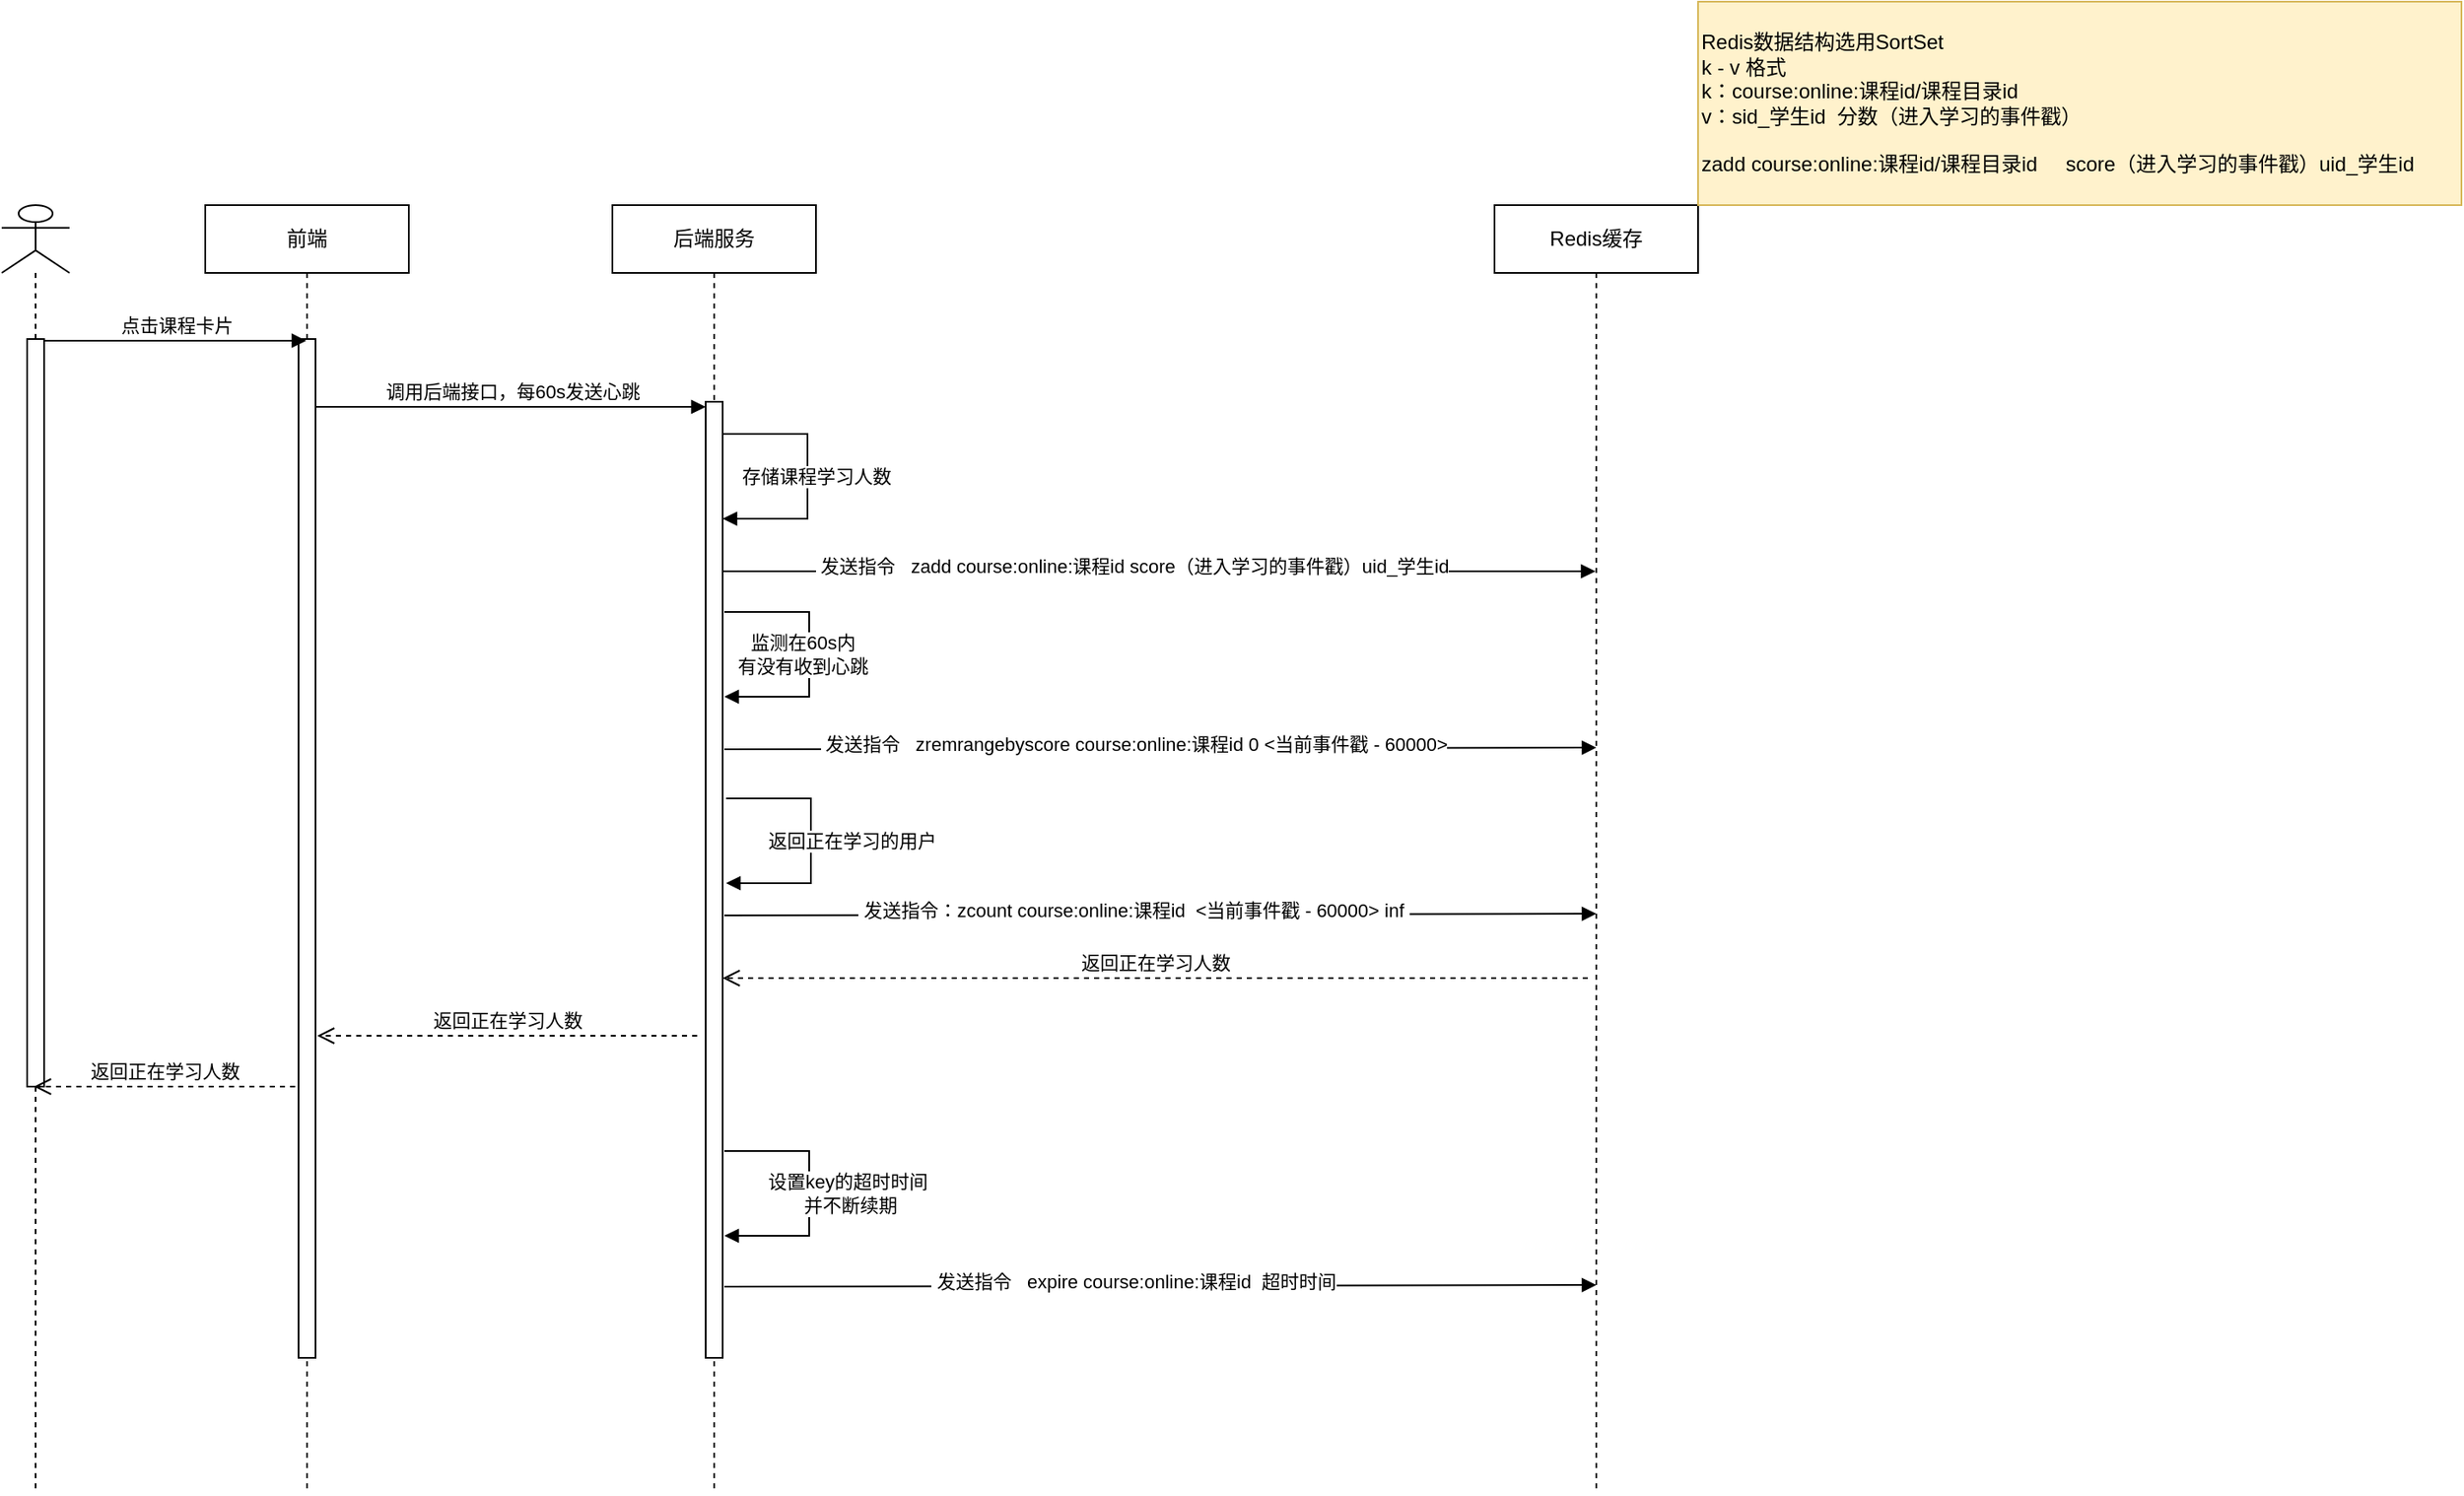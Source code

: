 <mxfile version="28.2.5">
  <diagram name="第 1 页" id="3syS2IY3TvgeO_jT3529">
    <mxGraphModel dx="1213" dy="730" grid="1" gridSize="10" guides="1" tooltips="1" connect="1" arrows="1" fold="1" page="1" pageScale="1" pageWidth="827" pageHeight="1169" math="0" shadow="0">
      <root>
        <mxCell id="0" />
        <mxCell id="1" parent="0" />
        <mxCell id="6huJSF5PGH5NUArN5M34-6" value="前端" style="shape=umlLifeline;perimeter=lifelinePerimeter;whiteSpace=wrap;html=1;container=1;dropTarget=0;collapsible=0;recursiveResize=0;outlineConnect=0;portConstraint=eastwest;newEdgeStyle={&quot;curved&quot;:0,&quot;rounded&quot;:0};" vertex="1" parent="1">
          <mxGeometry x="200" y="120" width="120" height="760" as="geometry" />
        </mxCell>
        <mxCell id="6huJSF5PGH5NUArN5M34-17" value="" style="html=1;points=[[0,0,0,0,5],[0,1,0,0,-5],[1,0,0,0,5],[1,1,0,0,-5]];perimeter=orthogonalPerimeter;outlineConnect=0;targetShapes=umlLifeline;portConstraint=eastwest;newEdgeStyle={&quot;curved&quot;:0,&quot;rounded&quot;:0};" vertex="1" parent="6huJSF5PGH5NUArN5M34-6">
          <mxGeometry x="55" y="79" width="10" height="601" as="geometry" />
        </mxCell>
        <mxCell id="6huJSF5PGH5NUArN5M34-8" value="后端服务" style="shape=umlLifeline;perimeter=lifelinePerimeter;whiteSpace=wrap;html=1;container=1;dropTarget=0;collapsible=0;recursiveResize=0;outlineConnect=0;portConstraint=eastwest;newEdgeStyle={&quot;curved&quot;:0,&quot;rounded&quot;:0};" vertex="1" parent="1">
          <mxGeometry x="440" y="120" width="120" height="760" as="geometry" />
        </mxCell>
        <mxCell id="6huJSF5PGH5NUArN5M34-20" value="" style="html=1;points=[[0,0,0,0,5],[0,1,0,0,-5],[1,0,0,0,5],[1,1,0,0,-5]];perimeter=orthogonalPerimeter;outlineConnect=0;targetShapes=umlLifeline;portConstraint=eastwest;newEdgeStyle={&quot;curved&quot;:0,&quot;rounded&quot;:0};" vertex="1" parent="6huJSF5PGH5NUArN5M34-8">
          <mxGeometry x="55" y="116" width="10" height="564" as="geometry" />
        </mxCell>
        <mxCell id="6huJSF5PGH5NUArN5M34-9" value="Redis缓存" style="shape=umlLifeline;perimeter=lifelinePerimeter;whiteSpace=wrap;html=1;container=1;dropTarget=0;collapsible=0;recursiveResize=0;outlineConnect=0;portConstraint=eastwest;newEdgeStyle={&quot;curved&quot;:0,&quot;rounded&quot;:0};" vertex="1" parent="1">
          <mxGeometry x="960" y="120" width="120" height="760" as="geometry" />
        </mxCell>
        <mxCell id="6huJSF5PGH5NUArN5M34-10" value="" style="shape=umlLifeline;perimeter=lifelinePerimeter;whiteSpace=wrap;html=1;container=1;dropTarget=0;collapsible=0;recursiveResize=0;outlineConnect=0;portConstraint=eastwest;newEdgeStyle={&quot;curved&quot;:0,&quot;rounded&quot;:0};participant=umlActor;" vertex="1" parent="1">
          <mxGeometry x="80" y="120" width="40" height="760" as="geometry" />
        </mxCell>
        <mxCell id="6huJSF5PGH5NUArN5M34-16" value="" style="html=1;points=[[0,0,0,0,5],[0,1,0,0,-5],[1,0,0,0,5],[1,1,0,0,-5]];perimeter=orthogonalPerimeter;outlineConnect=0;targetShapes=umlLifeline;portConstraint=eastwest;newEdgeStyle={&quot;curved&quot;:0,&quot;rounded&quot;:0};" vertex="1" parent="6huJSF5PGH5NUArN5M34-10">
          <mxGeometry x="15" y="79" width="10" height="441" as="geometry" />
        </mxCell>
        <mxCell id="6huJSF5PGH5NUArN5M34-12" value="点击课程卡片" style="html=1;verticalAlign=bottom;endArrow=block;curved=0;rounded=0;" edge="1" parent="1" source="6huJSF5PGH5NUArN5M34-16">
          <mxGeometry x="0.003" width="80" relative="1" as="geometry">
            <mxPoint x="110" y="200" as="sourcePoint" />
            <mxPoint x="259.5" y="199.997" as="targetPoint" />
            <mxPoint as="offset" />
          </mxGeometry>
        </mxCell>
        <mxCell id="6huJSF5PGH5NUArN5M34-14" value="调用后端接口，每60s发送心跳" style="html=1;verticalAlign=bottom;endArrow=block;curved=0;rounded=0;" edge="1" parent="1" target="6huJSF5PGH5NUArN5M34-20">
          <mxGeometry x="0.003" width="80" relative="1" as="geometry">
            <mxPoint x="265" y="239" as="sourcePoint" />
            <mxPoint x="490" y="239" as="targetPoint" />
            <mxPoint as="offset" />
          </mxGeometry>
        </mxCell>
        <mxCell id="6huJSF5PGH5NUArN5M34-15" value="Redis数据结构选用SortSet&lt;br&gt;k - v 格式&lt;br&gt;k：course:online:课程id/课程目录id&lt;br&gt;v：sid_学生id&amp;nbsp; 分数（进入学习的事件戳）&lt;br&gt;&lt;br&gt;zadd course:online:课程id/课程目录id&amp;nbsp; &amp;nbsp; &amp;nbsp;score（进入学习的事件戳）uid_学生id&amp;nbsp;" style="html=1;whiteSpace=wrap;fillColor=#fff2cc;strokeColor=#d6b656;align=left;" vertex="1" parent="1">
          <mxGeometry x="1080" width="450" height="120" as="geometry" />
        </mxCell>
        <mxCell id="6huJSF5PGH5NUArN5M34-22" value="" style="html=1;align=left;spacingLeft=2;endArrow=block;rounded=0;edgeStyle=orthogonalEdgeStyle;curved=0;rounded=0;" edge="1" parent="1">
          <mxGeometry relative="1" as="geometry">
            <mxPoint x="505" y="255" as="sourcePoint" />
            <Array as="points">
              <mxPoint x="505" y="255" />
              <mxPoint x="555" y="255" />
              <mxPoint x="555" y="305" />
            </Array>
            <mxPoint x="505" y="305" as="targetPoint" />
          </mxGeometry>
        </mxCell>
        <mxCell id="6huJSF5PGH5NUArN5M34-23" value="存储课程学习人数" style="edgeLabel;html=1;align=center;verticalAlign=middle;resizable=0;points=[];" vertex="1" connectable="0" parent="6huJSF5PGH5NUArN5M34-22">
          <mxGeometry x="0.029" y="-1" relative="1" as="geometry">
            <mxPoint x="6" y="-2" as="offset" />
          </mxGeometry>
        </mxCell>
        <mxCell id="6huJSF5PGH5NUArN5M34-24" value="" style="html=1;verticalAlign=bottom;endArrow=block;curved=0;rounded=0;" edge="1" parent="1" target="6huJSF5PGH5NUArN5M34-9">
          <mxGeometry width="80" relative="1" as="geometry">
            <mxPoint x="505" y="336" as="sourcePoint" />
            <mxPoint x="1029.5" y="336" as="targetPoint" />
          </mxGeometry>
        </mxCell>
        <mxCell id="6huJSF5PGH5NUArN5M34-25" value="&amp;nbsp;发送指令&amp;nbsp; &amp;nbsp;zadd course:online:课程id score（进入学习的事件戳）uid_学生id" style="edgeLabel;html=1;align=center;verticalAlign=middle;resizable=0;points=[];" vertex="1" connectable="0" parent="6huJSF5PGH5NUArN5M34-24">
          <mxGeometry x="-0.145" y="2" relative="1" as="geometry">
            <mxPoint x="21" y="-1" as="offset" />
          </mxGeometry>
        </mxCell>
        <mxCell id="6huJSF5PGH5NUArN5M34-26" value="" style="html=1;align=left;spacingLeft=2;endArrow=block;rounded=0;edgeStyle=orthogonalEdgeStyle;curved=0;rounded=0;" edge="1" parent="1">
          <mxGeometry relative="1" as="geometry">
            <mxPoint x="506" y="360" as="sourcePoint" />
            <Array as="points">
              <mxPoint x="506" y="360" />
              <mxPoint x="556" y="360" />
              <mxPoint x="556" y="410" />
            </Array>
            <mxPoint x="506" y="410" as="targetPoint" />
          </mxGeometry>
        </mxCell>
        <mxCell id="6huJSF5PGH5NUArN5M34-31" value="监测在60s内&lt;br&gt;有没有收到心跳" style="edgeLabel;html=1;align=center;verticalAlign=middle;resizable=0;points=[];" vertex="1" connectable="0" parent="6huJSF5PGH5NUArN5M34-26">
          <mxGeometry x="-0.009" y="-4" relative="1" as="geometry">
            <mxPoint as="offset" />
          </mxGeometry>
        </mxCell>
        <mxCell id="6huJSF5PGH5NUArN5M34-33" value="" style="html=1;verticalAlign=bottom;endArrow=block;curved=0;rounded=0;" edge="1" parent="1">
          <mxGeometry width="80" relative="1" as="geometry">
            <mxPoint x="506" y="441" as="sourcePoint" />
            <mxPoint x="1020" y="440" as="targetPoint" />
          </mxGeometry>
        </mxCell>
        <mxCell id="6huJSF5PGH5NUArN5M34-34" value="&amp;nbsp;发送指令&amp;nbsp; &amp;nbsp;zremrangebyscore course:online:课程id 0 &amp;lt;当前事件戳 - 60000&amp;gt;" style="edgeLabel;html=1;align=center;verticalAlign=middle;resizable=0;points=[];" vertex="1" connectable="0" parent="6huJSF5PGH5NUArN5M34-33">
          <mxGeometry x="-0.145" y="2" relative="1" as="geometry">
            <mxPoint x="21" y="-1" as="offset" />
          </mxGeometry>
        </mxCell>
        <mxCell id="6huJSF5PGH5NUArN5M34-35" value="" style="html=1;align=left;spacingLeft=2;endArrow=block;rounded=0;edgeStyle=orthogonalEdgeStyle;curved=0;rounded=0;" edge="1" parent="1">
          <mxGeometry relative="1" as="geometry">
            <mxPoint x="506" y="678" as="sourcePoint" />
            <Array as="points">
              <mxPoint x="506" y="678" />
              <mxPoint x="556" y="678" />
              <mxPoint x="556" y="728" />
            </Array>
            <mxPoint x="506" y="728" as="targetPoint" />
          </mxGeometry>
        </mxCell>
        <mxCell id="6huJSF5PGH5NUArN5M34-36" value="设置key的超时时间&amp;nbsp;&lt;br&gt;并不断续期" style="edgeLabel;html=1;align=center;verticalAlign=middle;resizable=0;points=[];" vertex="1" connectable="0" parent="6huJSF5PGH5NUArN5M34-35">
          <mxGeometry x="0.029" y="-1" relative="1" as="geometry">
            <mxPoint x="25" y="-2" as="offset" />
          </mxGeometry>
        </mxCell>
        <mxCell id="6huJSF5PGH5NUArN5M34-37" value="" style="html=1;verticalAlign=bottom;endArrow=block;curved=0;rounded=0;" edge="1" parent="1">
          <mxGeometry width="80" relative="1" as="geometry">
            <mxPoint x="506" y="758" as="sourcePoint" />
            <mxPoint x="1020" y="757" as="targetPoint" />
          </mxGeometry>
        </mxCell>
        <mxCell id="6huJSF5PGH5NUArN5M34-38" value="&amp;nbsp;发送指令&amp;nbsp; &amp;nbsp;expire course:online:课程id&amp;nbsp; 超时时间" style="edgeLabel;html=1;align=center;verticalAlign=middle;resizable=0;points=[];" vertex="1" connectable="0" parent="6huJSF5PGH5NUArN5M34-37">
          <mxGeometry x="-0.145" y="2" relative="1" as="geometry">
            <mxPoint x="21" y="-1" as="offset" />
          </mxGeometry>
        </mxCell>
        <mxCell id="6huJSF5PGH5NUArN5M34-40" value="" style="html=1;align=left;spacingLeft=2;endArrow=block;rounded=0;edgeStyle=orthogonalEdgeStyle;curved=0;rounded=0;" edge="1" parent="1">
          <mxGeometry relative="1" as="geometry">
            <mxPoint x="507" y="470" as="sourcePoint" />
            <Array as="points">
              <mxPoint x="507" y="470" />
              <mxPoint x="557" y="470" />
              <mxPoint x="557" y="520" />
            </Array>
            <mxPoint x="507" y="520" as="targetPoint" />
          </mxGeometry>
        </mxCell>
        <mxCell id="6huJSF5PGH5NUArN5M34-41" value="返回正在学习的用户" style="edgeLabel;html=1;align=center;verticalAlign=middle;resizable=0;points=[];" vertex="1" connectable="0" parent="6huJSF5PGH5NUArN5M34-40">
          <mxGeometry x="0.029" y="-1" relative="1" as="geometry">
            <mxPoint x="25" y="-2" as="offset" />
          </mxGeometry>
        </mxCell>
        <mxCell id="6huJSF5PGH5NUArN5M34-42" value="" style="html=1;verticalAlign=bottom;endArrow=block;curved=0;rounded=0;" edge="1" parent="1">
          <mxGeometry width="80" relative="1" as="geometry">
            <mxPoint x="506" y="539" as="sourcePoint" />
            <mxPoint x="1020" y="538" as="targetPoint" />
          </mxGeometry>
        </mxCell>
        <mxCell id="6huJSF5PGH5NUArN5M34-43" value="&amp;nbsp;发送指令：zcount course:online:课程id&amp;nbsp; &amp;lt;当前事件戳 - 60000&amp;gt; inf&amp;nbsp;" style="edgeLabel;html=1;align=center;verticalAlign=middle;resizable=0;points=[];" vertex="1" connectable="0" parent="6huJSF5PGH5NUArN5M34-42">
          <mxGeometry x="-0.145" y="2" relative="1" as="geometry">
            <mxPoint x="21" y="-1" as="offset" />
          </mxGeometry>
        </mxCell>
        <mxCell id="6huJSF5PGH5NUArN5M34-44" value="返回正在学习人数" style="html=1;verticalAlign=bottom;endArrow=open;dashed=1;endSize=8;curved=0;rounded=0;" edge="1" parent="1">
          <mxGeometry relative="1" as="geometry">
            <mxPoint x="1015" y="576" as="sourcePoint" />
            <mxPoint x="505" y="576" as="targetPoint" />
          </mxGeometry>
        </mxCell>
        <mxCell id="6huJSF5PGH5NUArN5M34-46" value="返回正在学习人数" style="html=1;verticalAlign=bottom;endArrow=open;dashed=1;endSize=8;curved=0;rounded=0;" edge="1" parent="1">
          <mxGeometry relative="1" as="geometry">
            <mxPoint x="490" y="610" as="sourcePoint" />
            <mxPoint x="266" y="610" as="targetPoint" />
          </mxGeometry>
        </mxCell>
        <mxCell id="6huJSF5PGH5NUArN5M34-47" value="返回正在学习人数" style="html=1;verticalAlign=bottom;endArrow=open;dashed=1;endSize=8;curved=0;rounded=0;" edge="1" parent="1">
          <mxGeometry relative="1" as="geometry">
            <mxPoint x="253" y="640" as="sourcePoint" />
            <mxPoint x="99" y="640" as="targetPoint" />
          </mxGeometry>
        </mxCell>
      </root>
    </mxGraphModel>
  </diagram>
</mxfile>
